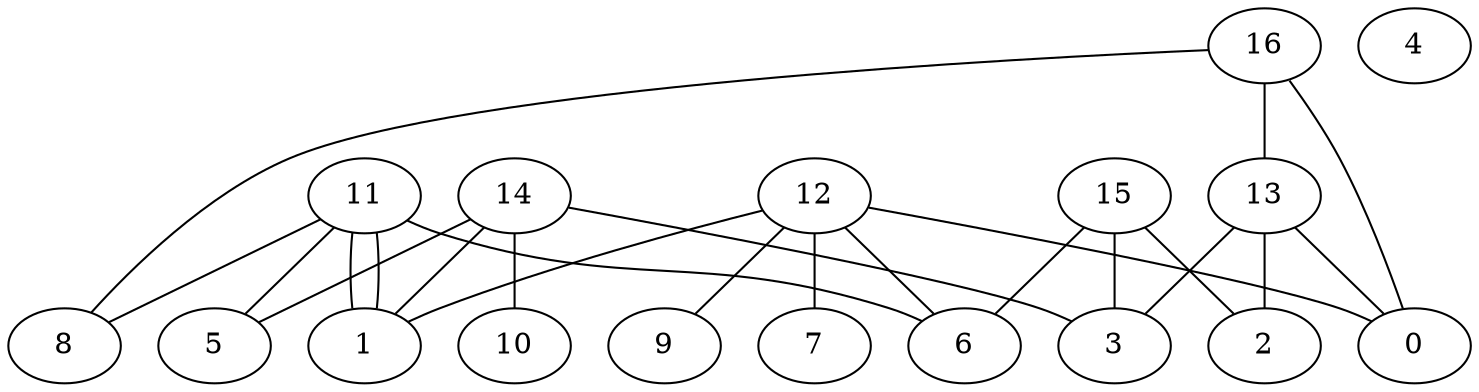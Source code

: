 graph G {
0;
1;
2;
3;
4;
5;
6;
7;
8;
9;
10;
11;
12;
13;
14;
15;
16;
16--0 ;
16--13 ;
16--8 ;
15--6 ;
15--2 ;
15--3 ;
14--10 ;
14--1 ;
14--3 ;
14--5 ;
13--2 ;
13--3 ;
13--0 ;
12--7 ;
12--6 ;
12--9 ;
12--1 ;
12--0 ;
11--8 ;
11--6 ;
11--1 ;
11--5 ;
11--1 ;
}
